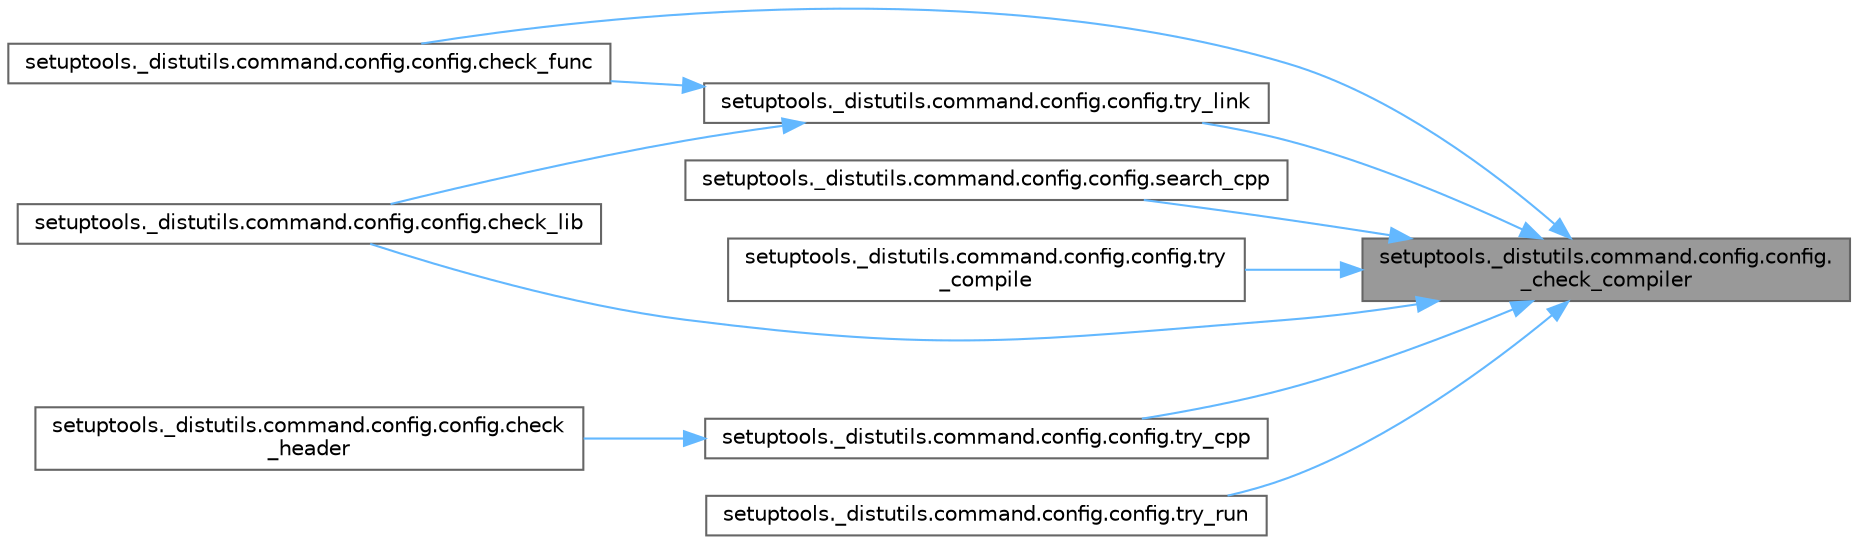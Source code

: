 digraph "setuptools._distutils.command.config.config._check_compiler"
{
 // LATEX_PDF_SIZE
  bgcolor="transparent";
  edge [fontname=Helvetica,fontsize=10,labelfontname=Helvetica,labelfontsize=10];
  node [fontname=Helvetica,fontsize=10,shape=box,height=0.2,width=0.4];
  rankdir="RL";
  Node1 [id="Node000001",label="setuptools._distutils.command.config.config.\l_check_compiler",height=0.2,width=0.4,color="gray40", fillcolor="grey60", style="filled", fontcolor="black",tooltip=" "];
  Node1 -> Node2 [id="edge1_Node000001_Node000002",dir="back",color="steelblue1",style="solid",tooltip=" "];
  Node2 [id="Node000002",label="setuptools._distutils.command.config.config.check_func",height=0.2,width=0.4,color="grey40", fillcolor="white", style="filled",URL="$classsetuptools_1_1__distutils_1_1command_1_1config_1_1config.html#ac092deaa807d6a60b443cc59e77f77e0",tooltip=" "];
  Node1 -> Node3 [id="edge2_Node000001_Node000003",dir="back",color="steelblue1",style="solid",tooltip=" "];
  Node3 [id="Node000003",label="setuptools._distutils.command.config.config.check_lib",height=0.2,width=0.4,color="grey40", fillcolor="white", style="filled",URL="$classsetuptools_1_1__distutils_1_1command_1_1config_1_1config.html#a9dd433deedb76a4392b0d760977b5af1",tooltip=" "];
  Node1 -> Node4 [id="edge3_Node000001_Node000004",dir="back",color="steelblue1",style="solid",tooltip=" "];
  Node4 [id="Node000004",label="setuptools._distutils.command.config.config.search_cpp",height=0.2,width=0.4,color="grey40", fillcolor="white", style="filled",URL="$classsetuptools_1_1__distutils_1_1command_1_1config_1_1config.html#a73ba9f44ddd2c913c2bafb78cb78c52c",tooltip=" "];
  Node1 -> Node5 [id="edge4_Node000001_Node000005",dir="back",color="steelblue1",style="solid",tooltip=" "];
  Node5 [id="Node000005",label="setuptools._distutils.command.config.config.try\l_compile",height=0.2,width=0.4,color="grey40", fillcolor="white", style="filled",URL="$classsetuptools_1_1__distutils_1_1command_1_1config_1_1config.html#a3d9ede7c369736f9e5880a146a9812f9",tooltip=" "];
  Node1 -> Node6 [id="edge5_Node000001_Node000006",dir="back",color="steelblue1",style="solid",tooltip=" "];
  Node6 [id="Node000006",label="setuptools._distutils.command.config.config.try_cpp",height=0.2,width=0.4,color="grey40", fillcolor="white", style="filled",URL="$classsetuptools_1_1__distutils_1_1command_1_1config_1_1config.html#a8cccf0cbc2313c96a34ae51d880d9192",tooltip=" "];
  Node6 -> Node7 [id="edge6_Node000006_Node000007",dir="back",color="steelblue1",style="solid",tooltip=" "];
  Node7 [id="Node000007",label="setuptools._distutils.command.config.config.check\l_header",height=0.2,width=0.4,color="grey40", fillcolor="white", style="filled",URL="$classsetuptools_1_1__distutils_1_1command_1_1config_1_1config.html#a6871625b89384c8e83bad397fd43d0ab",tooltip=" "];
  Node1 -> Node8 [id="edge7_Node000001_Node000008",dir="back",color="steelblue1",style="solid",tooltip=" "];
  Node8 [id="Node000008",label="setuptools._distutils.command.config.config.try_link",height=0.2,width=0.4,color="grey40", fillcolor="white", style="filled",URL="$classsetuptools_1_1__distutils_1_1command_1_1config_1_1config.html#addb902ceed3221e1623eab9e51a6e488",tooltip=" "];
  Node8 -> Node2 [id="edge8_Node000008_Node000002",dir="back",color="steelblue1",style="solid",tooltip=" "];
  Node8 -> Node3 [id="edge9_Node000008_Node000003",dir="back",color="steelblue1",style="solid",tooltip=" "];
  Node1 -> Node9 [id="edge10_Node000001_Node000009",dir="back",color="steelblue1",style="solid",tooltip=" "];
  Node9 [id="Node000009",label="setuptools._distutils.command.config.config.try_run",height=0.2,width=0.4,color="grey40", fillcolor="white", style="filled",URL="$classsetuptools_1_1__distutils_1_1command_1_1config_1_1config.html#ac58bc364a9c458c73ca322036513e63b",tooltip=" "];
}
